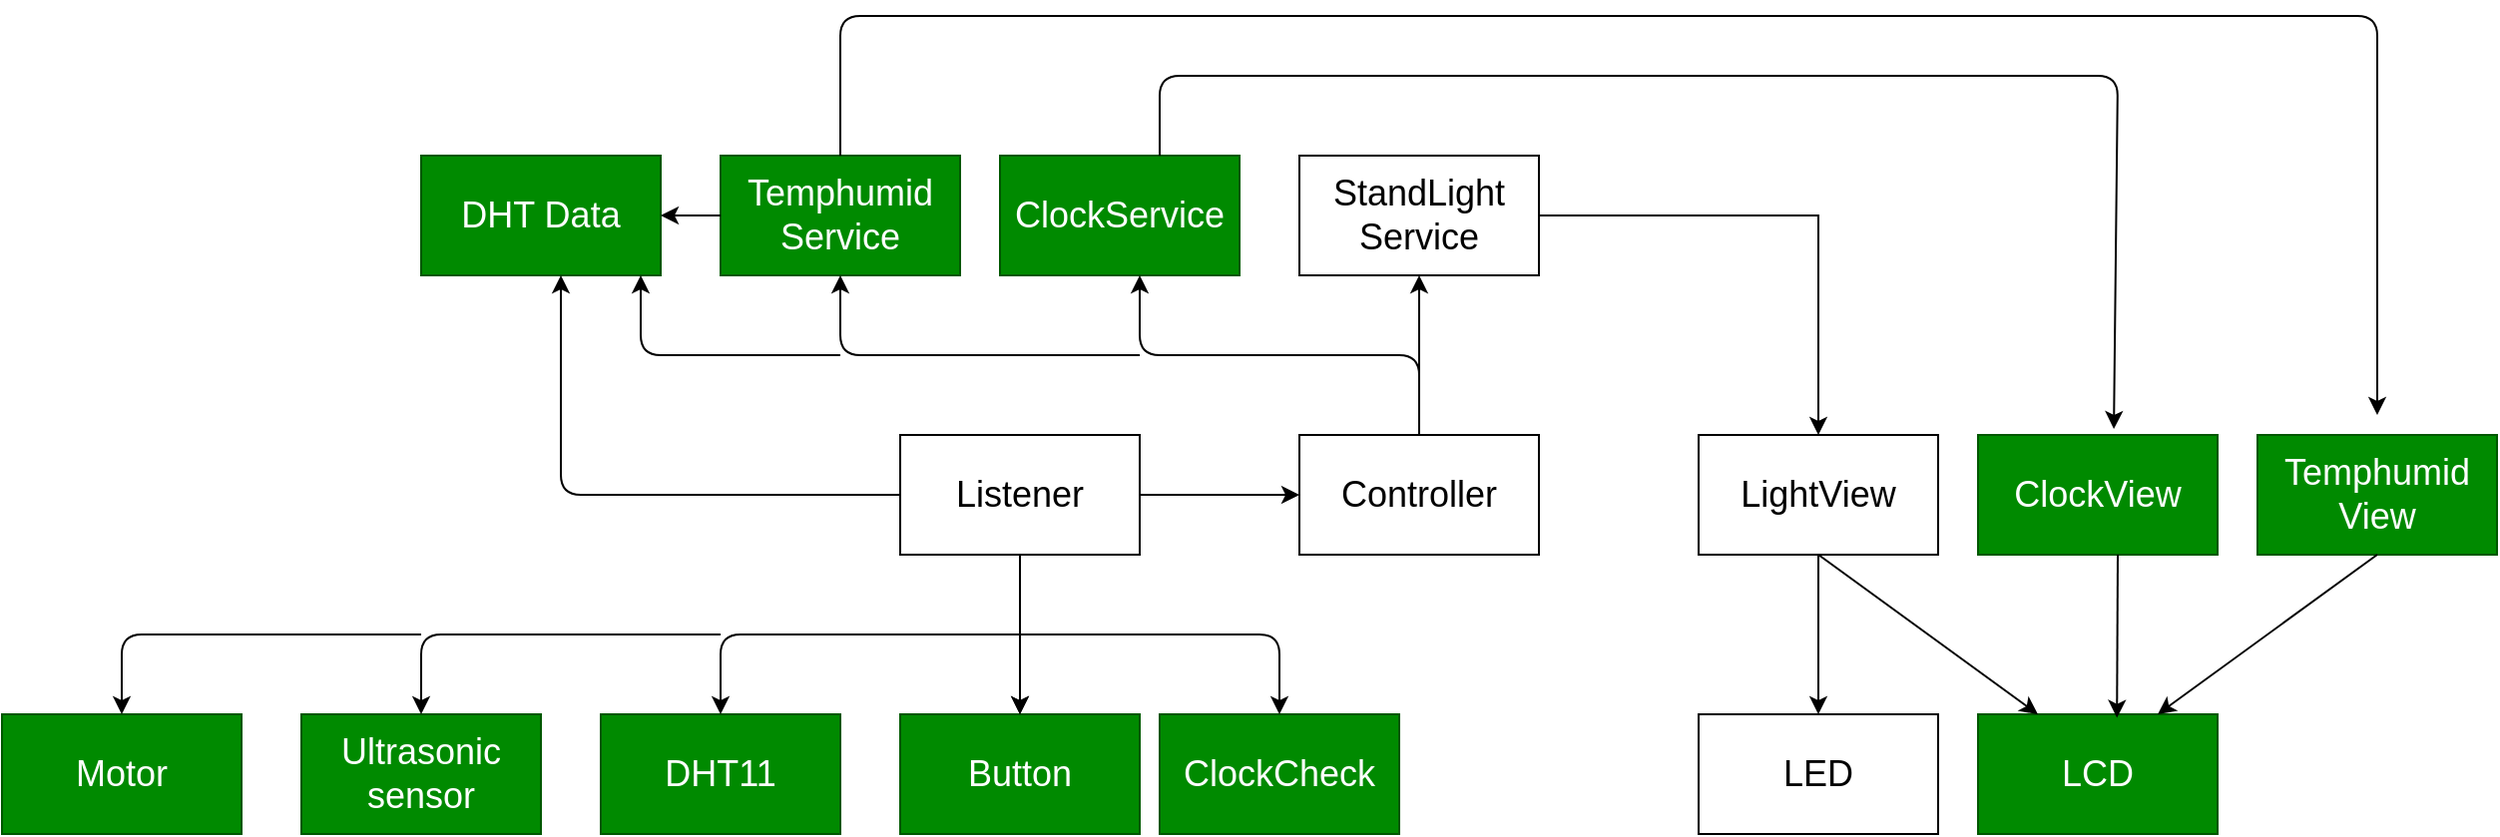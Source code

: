 <mxfile>
    <diagram id="rwZVFnb9-4XuviEcM_qo" name="페이지-1">
        <mxGraphModel dx="1801" dy="389" grid="1" gridSize="10" guides="1" tooltips="1" connect="1" arrows="1" fold="1" page="1" pageScale="1" pageWidth="827" pageHeight="1169" math="0" shadow="0">
            <root>
                <mxCell id="0"/>
                <mxCell id="1" parent="0"/>
                <mxCell id="2" value="Button" style="whiteSpace=wrap;html=1;fontSize=18;fillColor=#008a00;fontColor=#ffffff;strokeColor=#005700;" parent="1" vertex="1">
                    <mxGeometry x="110" y="400" width="120" height="60" as="geometry"/>
                </mxCell>
                <mxCell id="6" value="" style="edgeStyle=none;html=1;fontSize=18;" parent="1" source="4" target="2" edge="1">
                    <mxGeometry relative="1" as="geometry"/>
                </mxCell>
                <mxCell id="8" value="" style="edgeStyle=none;html=1;fontSize=18;" parent="1" source="4" target="7" edge="1">
                    <mxGeometry relative="1" as="geometry"/>
                </mxCell>
                <mxCell id="19" value="" style="edgeStyle=none;html=1;" parent="1" source="4" target="2" edge="1">
                    <mxGeometry relative="1" as="geometry"/>
                </mxCell>
                <mxCell id="4" value="Listener" style="whiteSpace=wrap;html=1;fontSize=18;" parent="1" vertex="1">
                    <mxGeometry x="110" y="260" width="120" height="60" as="geometry"/>
                </mxCell>
                <mxCell id="14" value="" style="edgeStyle=none;html=1;fontSize=18;" parent="1" source="7" target="13" edge="1">
                    <mxGeometry relative="1" as="geometry"/>
                </mxCell>
                <mxCell id="7" value="Controller" style="whiteSpace=wrap;html=1;fontSize=18;" parent="1" vertex="1">
                    <mxGeometry x="310" y="260" width="120" height="60" as="geometry"/>
                </mxCell>
                <mxCell id="12" value="" style="edgeStyle=none;html=1;fontSize=18;" parent="1" source="9" target="11" edge="1">
                    <mxGeometry relative="1" as="geometry"/>
                </mxCell>
                <mxCell id="9" value="LightView" style="whiteSpace=wrap;html=1;fontSize=18;" parent="1" vertex="1">
                    <mxGeometry x="510" y="260" width="120" height="60" as="geometry"/>
                </mxCell>
                <mxCell id="11" value="LED" style="whiteSpace=wrap;html=1;fontSize=18;" parent="1" vertex="1">
                    <mxGeometry x="510" y="400" width="120" height="60" as="geometry"/>
                </mxCell>
                <mxCell id="15" style="edgeStyle=orthogonalEdgeStyle;html=1;exitX=1;exitY=0.5;exitDx=0;exitDy=0;entryX=0.5;entryY=0;entryDx=0;entryDy=0;fontSize=18;rounded=0;" parent="1" source="13" target="9" edge="1">
                    <mxGeometry relative="1" as="geometry"/>
                </mxCell>
                <mxCell id="13" value="StandLight&lt;br&gt;Service" style="whiteSpace=wrap;html=1;fontSize=18;" parent="1" vertex="1">
                    <mxGeometry x="310" y="120" width="120" height="60" as="geometry"/>
                </mxCell>
                <mxCell id="5AWAFgj_eRccJyb0xr2y-15" value="LCD" style="whiteSpace=wrap;html=1;fontSize=18;fillColor=#008a00;fontColor=#ffffff;strokeColor=#005700;" parent="1" vertex="1">
                    <mxGeometry x="650" y="400" width="120" height="60" as="geometry"/>
                </mxCell>
                <mxCell id="5AWAFgj_eRccJyb0xr2y-17" value="ClockService" style="whiteSpace=wrap;html=1;fontSize=18;fillColor=#008a00;fontColor=#ffffff;strokeColor=#005700;" parent="1" vertex="1">
                    <mxGeometry x="160" y="120" width="120" height="60" as="geometry"/>
                </mxCell>
                <mxCell id="5AWAFgj_eRccJyb0xr2y-18" value="" style="endArrow=classic;html=1;" parent="1" edge="1">
                    <mxGeometry width="50" height="50" relative="1" as="geometry">
                        <mxPoint x="370" y="260" as="sourcePoint"/>
                        <mxPoint x="230" y="180" as="targetPoint"/>
                        <Array as="points">
                            <mxPoint x="370" y="220"/>
                            <mxPoint x="230" y="220"/>
                        </Array>
                    </mxGeometry>
                </mxCell>
                <mxCell id="5AWAFgj_eRccJyb0xr2y-19" value="" style="endArrow=classic;html=1;entryX=0.567;entryY=-0.05;entryDx=0;entryDy=0;entryPerimeter=0;" parent="1" target="5AWAFgj_eRccJyb0xr2y-20" edge="1">
                    <mxGeometry width="50" height="50" relative="1" as="geometry">
                        <mxPoint x="240" y="120" as="sourcePoint"/>
                        <mxPoint x="720" y="250" as="targetPoint"/>
                        <Array as="points">
                            <mxPoint x="240" y="80"/>
                            <mxPoint x="720" y="80"/>
                        </Array>
                    </mxGeometry>
                </mxCell>
                <mxCell id="5AWAFgj_eRccJyb0xr2y-20" value="ClockView" style="whiteSpace=wrap;html=1;fontSize=18;fillColor=#008a00;fontColor=#ffffff;strokeColor=#005700;" parent="1" vertex="1">
                    <mxGeometry x="650" y="260" width="120" height="60" as="geometry"/>
                </mxCell>
                <mxCell id="5AWAFgj_eRccJyb0xr2y-22" value="" style="endArrow=classic;html=1;entryX=0.58;entryY=0.03;entryDx=0;entryDy=0;entryPerimeter=0;" parent="1" target="5AWAFgj_eRccJyb0xr2y-15" edge="1">
                    <mxGeometry width="50" height="50" relative="1" as="geometry">
                        <mxPoint x="720" y="320" as="sourcePoint"/>
                        <mxPoint x="770" y="270" as="targetPoint"/>
                    </mxGeometry>
                </mxCell>
                <mxCell id="5AWAFgj_eRccJyb0xr2y-23" value="ClockCheck" style="whiteSpace=wrap;html=1;fontSize=18;fillColor=#008a00;fontColor=#ffffff;strokeColor=#005700;" parent="1" vertex="1">
                    <mxGeometry x="240" y="400" width="120" height="60" as="geometry"/>
                </mxCell>
                <mxCell id="5AWAFgj_eRccJyb0xr2y-24" value="" style="endArrow=classic;html=1;entryX=0.5;entryY=0;entryDx=0;entryDy=0;" parent="1" target="5AWAFgj_eRccJyb0xr2y-23" edge="1">
                    <mxGeometry width="50" height="50" relative="1" as="geometry">
                        <mxPoint x="170" y="360" as="sourcePoint"/>
                        <mxPoint x="310" y="360" as="targetPoint"/>
                        <Array as="points">
                            <mxPoint x="300" y="360"/>
                        </Array>
                    </mxGeometry>
                </mxCell>
                <mxCell id="16" value="" style="endArrow=classic;html=1;entryX=0.25;entryY=0;entryDx=0;entryDy=0;" parent="1" target="5AWAFgj_eRccJyb0xr2y-15" edge="1">
                    <mxGeometry width="50" height="50" relative="1" as="geometry">
                        <mxPoint x="570" y="320" as="sourcePoint"/>
                        <mxPoint x="620" y="270" as="targetPoint"/>
                    </mxGeometry>
                </mxCell>
                <mxCell id="17" value="DHT11" style="whiteSpace=wrap;html=1;fontSize=18;fillColor=#008a00;fontColor=#ffffff;strokeColor=#005700;" parent="1" vertex="1">
                    <mxGeometry x="-40" y="400" width="120" height="60" as="geometry"/>
                </mxCell>
                <mxCell id="18" value="" style="endArrow=classic;html=1;entryX=0.5;entryY=0;entryDx=0;entryDy=0;" parent="1" target="17" edge="1">
                    <mxGeometry width="50" height="50" relative="1" as="geometry">
                        <mxPoint x="170" y="360" as="sourcePoint"/>
                        <mxPoint x="45" y="280" as="targetPoint"/>
                        <Array as="points">
                            <mxPoint x="20" y="360"/>
                        </Array>
                    </mxGeometry>
                </mxCell>
                <mxCell id="20" value="Temphumid&lt;br&gt;Service" style="whiteSpace=wrap;html=1;fontSize=18;fillColor=#008a00;fontColor=#ffffff;strokeColor=#005700;" parent="1" vertex="1">
                    <mxGeometry x="20" y="120" width="120" height="60" as="geometry"/>
                </mxCell>
                <mxCell id="21" value="" style="endArrow=classic;html=1;entryX=0.5;entryY=1;entryDx=0;entryDy=0;" parent="1" target="20" edge="1">
                    <mxGeometry width="50" height="50" relative="1" as="geometry">
                        <mxPoint x="230" y="220" as="sourcePoint"/>
                        <mxPoint x="280" y="170" as="targetPoint"/>
                        <Array as="points">
                            <mxPoint x="80" y="220"/>
                        </Array>
                    </mxGeometry>
                </mxCell>
                <mxCell id="22" value="Temphumid&lt;br&gt;View" style="whiteSpace=wrap;html=1;fontSize=18;fillColor=#008a00;fontColor=#ffffff;strokeColor=#005700;" parent="1" vertex="1">
                    <mxGeometry x="790" y="260" width="120" height="60" as="geometry"/>
                </mxCell>
                <mxCell id="23" value="" style="endArrow=classic;html=1;" parent="1" edge="1">
                    <mxGeometry width="50" height="50" relative="1" as="geometry">
                        <mxPoint x="80" y="120" as="sourcePoint"/>
                        <mxPoint x="850" y="250" as="targetPoint"/>
                        <Array as="points">
                            <mxPoint x="80" y="50"/>
                            <mxPoint x="460" y="50"/>
                            <mxPoint x="850" y="50"/>
                        </Array>
                    </mxGeometry>
                </mxCell>
                <mxCell id="24" value="DHT Data" style="whiteSpace=wrap;html=1;fontSize=18;fillColor=#008a00;fontColor=#ffffff;strokeColor=#005700;" parent="1" vertex="1">
                    <mxGeometry x="-130" y="120" width="120" height="60" as="geometry"/>
                </mxCell>
                <mxCell id="25" value="" style="endArrow=classic;html=1;exitX=0;exitY=0.5;exitDx=0;exitDy=0;" parent="1" source="4" edge="1">
                    <mxGeometry width="50" height="50" relative="1" as="geometry">
                        <mxPoint x="-110" y="230" as="sourcePoint"/>
                        <mxPoint x="-60" y="180" as="targetPoint"/>
                        <Array as="points">
                            <mxPoint x="-60" y="290"/>
                        </Array>
                    </mxGeometry>
                </mxCell>
                <mxCell id="26" value="" style="endArrow=classic;html=1;" parent="1" edge="1">
                    <mxGeometry width="50" height="50" relative="1" as="geometry">
                        <mxPoint x="80" y="220" as="sourcePoint"/>
                        <mxPoint x="-20" y="180" as="targetPoint"/>
                        <Array as="points">
                            <mxPoint x="-20" y="220"/>
                        </Array>
                    </mxGeometry>
                </mxCell>
                <mxCell id="27" value="" style="endArrow=classic;html=1;entryX=1;entryY=0.5;entryDx=0;entryDy=0;" parent="1" target="24" edge="1">
                    <mxGeometry width="50" height="50" relative="1" as="geometry">
                        <mxPoint x="20" y="150" as="sourcePoint"/>
                        <mxPoint x="70" y="100" as="targetPoint"/>
                    </mxGeometry>
                </mxCell>
                <mxCell id="28" value="" style="endArrow=classic;html=1;entryX=0.75;entryY=0;entryDx=0;entryDy=0;" parent="1" target="5AWAFgj_eRccJyb0xr2y-15" edge="1">
                    <mxGeometry width="50" height="50" relative="1" as="geometry">
                        <mxPoint x="850" y="320" as="sourcePoint"/>
                        <mxPoint x="900" y="270" as="targetPoint"/>
                    </mxGeometry>
                </mxCell>
                <mxCell id="OsnrAmsnormvEPmGWo3I-28" value="Ultrasonic&lt;br&gt;sensor" style="whiteSpace=wrap;html=1;fontSize=18;fillColor=#008a00;fontColor=#ffffff;strokeColor=#005700;" parent="1" vertex="1">
                    <mxGeometry x="-190" y="400" width="120" height="60" as="geometry"/>
                </mxCell>
                <mxCell id="OsnrAmsnormvEPmGWo3I-29" value="" style="endArrow=classic;html=1;entryX=0.5;entryY=0;entryDx=0;entryDy=0;" parent="1" target="OsnrAmsnormvEPmGWo3I-28" edge="1">
                    <mxGeometry width="50" height="50" relative="1" as="geometry">
                        <mxPoint x="20" y="360" as="sourcePoint"/>
                        <mxPoint x="70" y="320" as="targetPoint"/>
                        <Array as="points">
                            <mxPoint x="-130" y="360"/>
                        </Array>
                    </mxGeometry>
                </mxCell>
                <mxCell id="29" value="Motor" style="whiteSpace=wrap;html=1;fontSize=18;fillColor=#008a00;fontColor=#ffffff;strokeColor=#005700;" vertex="1" parent="1">
                    <mxGeometry x="-340" y="400" width="120" height="60" as="geometry"/>
                </mxCell>
                <mxCell id="31" value="" style="endArrow=classic;html=1;entryX=0.5;entryY=0;entryDx=0;entryDy=0;" edge="1" parent="1" target="29">
                    <mxGeometry width="50" height="50" relative="1" as="geometry">
                        <mxPoint x="-130" y="360" as="sourcePoint"/>
                        <mxPoint x="-80" y="310" as="targetPoint"/>
                        <Array as="points">
                            <mxPoint x="-280" y="360"/>
                        </Array>
                    </mxGeometry>
                </mxCell>
            </root>
        </mxGraphModel>
    </diagram>
    <diagram id="JMYObuIH1QSER_L9iBrt" name="페이지-2">
        <mxGraphModel dx="974" dy="325" grid="1" gridSize="10" guides="1" tooltips="1" connect="1" arrows="1" fold="1" page="1" pageScale="1" pageWidth="827" pageHeight="1169" background="none" math="0" shadow="0">
            <root>
                <mxCell id="Q607Y2rKxZQUFugG3BdK-0"/>
                <mxCell id="Q607Y2rKxZQUFugG3BdK-1" parent="Q607Y2rKxZQUFugG3BdK-0"/>
                <mxCell id="XUThxh31XiLSm-2z7mRA-0" value="Button" style="whiteSpace=wrap;html=1;fontSize=18;" parent="Q607Y2rKxZQUFugG3BdK-1" vertex="1">
                    <mxGeometry x="150" y="220" width="120" height="60" as="geometry"/>
                </mxCell>
                <mxCell id="XUThxh31XiLSm-2z7mRA-1" value="" style="edgeStyle=none;html=1;fontSize=18;" parent="Q607Y2rKxZQUFugG3BdK-1" source="XUThxh31XiLSm-2z7mRA-2" target="XUThxh31XiLSm-2z7mRA-0" edge="1">
                    <mxGeometry relative="1" as="geometry"/>
                </mxCell>
                <mxCell id="Xn4zP_rzqBb-KwKWEkbt-1" style="edgeStyle=orthogonalEdgeStyle;rounded=0;html=1;exitX=1;exitY=0.5;exitDx=0;exitDy=0;fontSize=18;" parent="Q607Y2rKxZQUFugG3BdK-1" source="XUThxh31XiLSm-2z7mRA-2" target="Xn4zP_rzqBb-KwKWEkbt-0" edge="1">
                    <mxGeometry relative="1" as="geometry"/>
                </mxCell>
                <mxCell id="XUThxh31XiLSm-2z7mRA-2" value="Listener" style="whiteSpace=wrap;html=1;fontSize=18;" parent="Q607Y2rKxZQUFugG3BdK-1" vertex="1">
                    <mxGeometry x="150" y="80" width="120" height="60" as="geometry"/>
                </mxCell>
                <mxCell id="XUThxh31XiLSm-2z7mRA-3" value="LED" style="whiteSpace=wrap;html=1;fontSize=18;" parent="Q607Y2rKxZQUFugG3BdK-1" vertex="1">
                    <mxGeometry x="540" y="220" width="120" height="60" as="geometry"/>
                </mxCell>
                <mxCell id="XUThxh31XiLSm-2z7mRA-6" value="이벤트 감시 기능" style="text;html=1;align=center;verticalAlign=middle;resizable=0;points=[];autosize=1;strokeColor=none;fillColor=none;fontSize=18;" parent="Q607Y2rKxZQUFugG3BdK-1" vertex="1">
                    <mxGeometry x="130" y="50" width="150" height="30" as="geometry"/>
                </mxCell>
                <mxCell id="z8fZrk0xQkMEeZACTWGU-1" style="edgeStyle=orthogonalEdgeStyle;rounded=0;html=1;exitX=1;exitY=0.5;exitDx=0;exitDy=0;entryX=0;entryY=0.5;entryDx=0;entryDy=0;fontSize=18;" parent="Q607Y2rKxZQUFugG3BdK-1" source="Xn4zP_rzqBb-KwKWEkbt-0" target="z8fZrk0xQkMEeZACTWGU-0" edge="1">
                    <mxGeometry relative="1" as="geometry"/>
                </mxCell>
                <mxCell id="Xn4zP_rzqBb-KwKWEkbt-0" value="controller" style="whiteSpace=wrap;html=1;fontSize=18;" parent="Q607Y2rKxZQUFugG3BdK-1" vertex="1">
                    <mxGeometry x="350" y="80" width="120" height="60" as="geometry"/>
                </mxCell>
                <mxCell id="z8fZrk0xQkMEeZACTWGU-2" style="edgeStyle=orthogonalEdgeStyle;rounded=0;html=1;exitX=0.5;exitY=1;exitDx=0;exitDy=0;fontSize=18;" parent="Q607Y2rKxZQUFugG3BdK-1" source="z8fZrk0xQkMEeZACTWGU-0" target="XUThxh31XiLSm-2z7mRA-3" edge="1">
                    <mxGeometry relative="1" as="geometry"/>
                </mxCell>
                <mxCell id="z8fZrk0xQkMEeZACTWGU-0" value="View" style="whiteSpace=wrap;html=1;fontSize=18;" parent="Q607Y2rKxZQUFugG3BdK-1" vertex="1">
                    <mxGeometry x="540" y="80" width="120" height="60" as="geometry"/>
                </mxCell>
                <mxCell id="_Sfnj0NwWYwx7ZMQ4_mJ-0" value="Data 분배" style="text;html=1;align=center;verticalAlign=middle;resizable=0;points=[];autosize=1;strokeColor=none;fillColor=none;fontSize=18;" parent="Q607Y2rKxZQUFugG3BdK-1" vertex="1">
                    <mxGeometry x="365" y="50" width="90" height="30" as="geometry"/>
                </mxCell>
                <mxCell id="_Sfnj0NwWYwx7ZMQ4_mJ-1" value="출력담당" style="text;html=1;align=center;verticalAlign=middle;resizable=0;points=[];autosize=1;strokeColor=none;fillColor=none;fontSize=18;" parent="Q607Y2rKxZQUFugG3BdK-1" vertex="1">
                    <mxGeometry x="555" y="50" width="90" height="30" as="geometry"/>
                </mxCell>
                <mxCell id="_Sfnj0NwWYwx7ZMQ4_mJ-2" value="밝기 조정 버튼" style="text;html=1;align=center;verticalAlign=middle;resizable=0;points=[];autosize=1;strokeColor=none;fillColor=none;fontSize=18;" parent="Q607Y2rKxZQUFugG3BdK-1" vertex="1">
                    <mxGeometry x="145" y="280" width="130" height="30" as="geometry"/>
                </mxCell>
                <mxCell id="_Sfnj0NwWYwx7ZMQ4_mJ-3" value="밝기에 따른 LED 개수 on/off" style="text;html=1;align=center;verticalAlign=middle;resizable=0;points=[];autosize=1;strokeColor=none;fillColor=none;fontSize=18;" parent="Q607Y2rKxZQUFugG3BdK-1" vertex="1">
                    <mxGeometry x="480" y="280" width="240" height="30" as="geometry"/>
                </mxCell>
                <mxCell id="_Sfnj0NwWYwx7ZMQ4_mJ-4" value="&lt;font style=&quot;font-size: 10px&quot;&gt;1&lt;/font&gt;" style="text;html=1;align=center;verticalAlign=middle;resizable=0;points=[];autosize=1;strokeColor=none;fillColor=none;fontSize=18;" parent="Q607Y2rKxZQUFugG3BdK-1" vertex="1">
                    <mxGeometry x="210" y="130" width="20" height="30" as="geometry"/>
                </mxCell>
                <mxCell id="_Sfnj0NwWYwx7ZMQ4_mJ-5" value="&lt;font style=&quot;font-size: 10px&quot;&gt;1&lt;/font&gt;" style="text;html=1;align=center;verticalAlign=middle;resizable=0;points=[];autosize=1;strokeColor=none;fillColor=none;fontSize=18;" parent="Q607Y2rKxZQUFugG3BdK-1" vertex="1">
                    <mxGeometry x="210" y="190" width="20" height="30" as="geometry"/>
                </mxCell>
                <mxCell id="_Sfnj0NwWYwx7ZMQ4_mJ-6" value="&lt;font style=&quot;font-size: 10px&quot;&gt;1&lt;/font&gt;" style="text;html=1;align=center;verticalAlign=middle;resizable=0;points=[];autosize=1;strokeColor=none;fillColor=none;fontSize=18;" parent="Q607Y2rKxZQUFugG3BdK-1" vertex="1">
                    <mxGeometry x="570" y="130" width="20" height="30" as="geometry"/>
                </mxCell>
                <mxCell id="_Sfnj0NwWYwx7ZMQ4_mJ-9" value="&lt;font style=&quot;font-size: 10px&quot;&gt;5&lt;/font&gt;" style="text;html=1;align=center;verticalAlign=middle;resizable=0;points=[];autosize=1;strokeColor=none;fillColor=none;fontSize=18;" parent="Q607Y2rKxZQUFugG3BdK-1" vertex="1">
                    <mxGeometry x="570" y="190" width="20" height="30" as="geometry"/>
                </mxCell>
            </root>
        </mxGraphModel>
    </diagram>
    <diagram id="ht8R60_hNru5M8OwtT-Q" name="페이지-3">
        <mxGraphModel dx="974" dy="325" grid="1" gridSize="10" guides="1" tooltips="1" connect="1" arrows="1" fold="1" page="1" pageScale="1" pageWidth="827" pageHeight="1169" math="0" shadow="0">
            <root>
                <mxCell id="p3mRSG3cKccDTSAAewCc-0"/>
                <mxCell id="p3mRSG3cKccDTSAAewCc-1" parent="p3mRSG3cKccDTSAAewCc-0"/>
                <mxCell id="L5CqpGbmgFwsVIx_IcjU-0" value="Button" style="whiteSpace=wrap;html=1;fontSize=18;" parent="p3mRSG3cKccDTSAAewCc-1" vertex="1">
                    <mxGeometry x="150" y="470" width="120" height="60" as="geometry"/>
                </mxCell>
                <mxCell id="L5CqpGbmgFwsVIx_IcjU-1" value="" style="edgeStyle=none;html=1;fontSize=18;" parent="p3mRSG3cKccDTSAAewCc-1" source="L5CqpGbmgFwsVIx_IcjU-3" target="L5CqpGbmgFwsVIx_IcjU-0" edge="1">
                    <mxGeometry relative="1" as="geometry"/>
                </mxCell>
                <mxCell id="L5CqpGbmgFwsVIx_IcjU-2" style="edgeStyle=orthogonalEdgeStyle;rounded=0;html=1;exitX=1;exitY=0.5;exitDx=0;exitDy=0;fontSize=18;" parent="p3mRSG3cKccDTSAAewCc-1" source="L5CqpGbmgFwsVIx_IcjU-3" target="L5CqpGbmgFwsVIx_IcjU-7" edge="1">
                    <mxGeometry relative="1" as="geometry"/>
                </mxCell>
                <mxCell id="L5CqpGbmgFwsVIx_IcjU-3" value="Listener" style="whiteSpace=wrap;html=1;fontSize=18;" parent="p3mRSG3cKccDTSAAewCc-1" vertex="1">
                    <mxGeometry x="150" y="330" width="120" height="60" as="geometry"/>
                </mxCell>
                <mxCell id="L5CqpGbmgFwsVIx_IcjU-4" value="LED" style="whiteSpace=wrap;html=1;fontSize=18;" parent="p3mRSG3cKccDTSAAewCc-1" vertex="1">
                    <mxGeometry x="540" y="470" width="120" height="60" as="geometry"/>
                </mxCell>
                <mxCell id="L5CqpGbmgFwsVIx_IcjU-5" value="이벤트 감시 기능" style="text;html=1;align=center;verticalAlign=middle;resizable=0;points=[];autosize=1;strokeColor=none;fillColor=none;fontSize=18;" parent="p3mRSG3cKccDTSAAewCc-1" vertex="1">
                    <mxGeometry x="130" y="300" width="150" height="30" as="geometry"/>
                </mxCell>
                <mxCell id="L5CqpGbmgFwsVIx_IcjU-7" value="controller" style="whiteSpace=wrap;html=1;fontSize=18;" parent="p3mRSG3cKccDTSAAewCc-1" vertex="1">
                    <mxGeometry x="350" y="330" width="120" height="60" as="geometry"/>
                </mxCell>
                <mxCell id="L5CqpGbmgFwsVIx_IcjU-8" style="edgeStyle=orthogonalEdgeStyle;rounded=0;html=1;exitX=0.5;exitY=1;exitDx=0;exitDy=0;fontSize=18;" parent="p3mRSG3cKccDTSAAewCc-1" source="L5CqpGbmgFwsVIx_IcjU-9" target="L5CqpGbmgFwsVIx_IcjU-4" edge="1">
                    <mxGeometry relative="1" as="geometry"/>
                </mxCell>
                <mxCell id="L5CqpGbmgFwsVIx_IcjU-9" value="View" style="whiteSpace=wrap;html=1;fontSize=18;" parent="p3mRSG3cKccDTSAAewCc-1" vertex="1">
                    <mxGeometry x="540" y="330" width="120" height="60" as="geometry"/>
                </mxCell>
                <mxCell id="L5CqpGbmgFwsVIx_IcjU-10" value="Data 분배" style="text;html=1;align=center;verticalAlign=middle;resizable=0;points=[];autosize=1;strokeColor=none;fillColor=none;fontSize=18;" parent="p3mRSG3cKccDTSAAewCc-1" vertex="1">
                    <mxGeometry x="365" y="400" width="90" height="30" as="geometry"/>
                </mxCell>
                <mxCell id="L5CqpGbmgFwsVIx_IcjU-11" value="출력담당" style="text;html=1;align=center;verticalAlign=middle;resizable=0;points=[];autosize=1;strokeColor=none;fillColor=none;fontSize=18;" parent="p3mRSG3cKccDTSAAewCc-1" vertex="1">
                    <mxGeometry x="555" y="300" width="90" height="30" as="geometry"/>
                </mxCell>
                <mxCell id="L5CqpGbmgFwsVIx_IcjU-12" value="밝기 조정 버튼" style="text;html=1;align=center;verticalAlign=middle;resizable=0;points=[];autosize=1;strokeColor=none;fillColor=none;fontSize=18;" parent="p3mRSG3cKccDTSAAewCc-1" vertex="1">
                    <mxGeometry x="145" y="530" width="130" height="30" as="geometry"/>
                </mxCell>
                <mxCell id="L5CqpGbmgFwsVIx_IcjU-13" value="밝기에 따른 LED 개수 on/off" style="text;html=1;align=center;verticalAlign=middle;resizable=0;points=[];autosize=1;strokeColor=none;fillColor=none;fontSize=18;" parent="p3mRSG3cKccDTSAAewCc-1" vertex="1">
                    <mxGeometry x="480" y="530" width="240" height="30" as="geometry"/>
                </mxCell>
                <mxCell id="L5CqpGbmgFwsVIx_IcjU-14" value="&lt;font style=&quot;font-size: 10px&quot;&gt;1&lt;/font&gt;" style="text;html=1;align=center;verticalAlign=middle;resizable=0;points=[];autosize=1;strokeColor=none;fillColor=none;fontSize=18;" parent="p3mRSG3cKccDTSAAewCc-1" vertex="1">
                    <mxGeometry x="210" y="380" width="20" height="30" as="geometry"/>
                </mxCell>
                <mxCell id="L5CqpGbmgFwsVIx_IcjU-15" value="&lt;font style=&quot;font-size: 10px&quot;&gt;1&lt;/font&gt;" style="text;html=1;align=center;verticalAlign=middle;resizable=0;points=[];autosize=1;strokeColor=none;fillColor=none;fontSize=18;" parent="p3mRSG3cKccDTSAAewCc-1" vertex="1">
                    <mxGeometry x="210" y="440" width="20" height="30" as="geometry"/>
                </mxCell>
                <mxCell id="L5CqpGbmgFwsVIx_IcjU-16" value="&lt;font style=&quot;font-size: 10px&quot;&gt;1&lt;/font&gt;" style="text;html=1;align=center;verticalAlign=middle;resizable=0;points=[];autosize=1;strokeColor=none;fillColor=none;fontSize=18;" parent="p3mRSG3cKccDTSAAewCc-1" vertex="1">
                    <mxGeometry x="570" y="380" width="20" height="30" as="geometry"/>
                </mxCell>
                <mxCell id="L5CqpGbmgFwsVIx_IcjU-17" value="&lt;font style=&quot;font-size: 10px&quot;&gt;5&lt;/font&gt;" style="text;html=1;align=center;verticalAlign=middle;resizable=0;points=[];autosize=1;strokeColor=none;fillColor=none;fontSize=18;" parent="p3mRSG3cKccDTSAAewCc-1" vertex="1">
                    <mxGeometry x="570" y="440" width="20" height="30" as="geometry"/>
                </mxCell>
                <mxCell id="L5CqpGbmgFwsVIx_IcjU-19" value="" style="endArrow=classic;html=1;" parent="p3mRSG3cKccDTSAAewCc-1" edge="1">
                    <mxGeometry width="50" height="50" relative="1" as="geometry">
                        <mxPoint x="409.5" y="330" as="sourcePoint"/>
                        <mxPoint x="409.5" y="260" as="targetPoint"/>
                        <Array as="points">
                            <mxPoint x="409.5" y="300"/>
                        </Array>
                    </mxGeometry>
                </mxCell>
                <mxCell id="L5CqpGbmgFwsVIx_IcjU-20" value="Service" style="whiteSpace=wrap;html=1;fontSize=18;" parent="p3mRSG3cKccDTSAAewCc-1" vertex="1">
                    <mxGeometry x="350" y="190" width="120" height="60" as="geometry"/>
                </mxCell>
                <mxCell id="L5CqpGbmgFwsVIx_IcjU-21" value="상태 머신" style="text;html=1;align=center;verticalAlign=middle;resizable=0;points=[];autosize=1;strokeColor=none;fillColor=none;fontSize=18;" parent="p3mRSG3cKccDTSAAewCc-1" vertex="1">
                    <mxGeometry x="365" y="160" width="90" height="30" as="geometry"/>
                </mxCell>
                <mxCell id="L5CqpGbmgFwsVIx_IcjU-23" value="" style="endArrow=classic;html=1;entryX=0.522;entryY=-0.033;entryDx=0;entryDy=0;entryPerimeter=0;" parent="p3mRSG3cKccDTSAAewCc-1" target="L5CqpGbmgFwsVIx_IcjU-11" edge="1">
                    <mxGeometry width="50" height="50" relative="1" as="geometry">
                        <mxPoint x="490" y="210" as="sourcePoint"/>
                        <mxPoint x="540" y="170" as="targetPoint"/>
                        <Array as="points">
                            <mxPoint x="602" y="210"/>
                        </Array>
                    </mxGeometry>
                </mxCell>
                <mxCell id="L5CqpGbmgFwsVIx_IcjU-24" value="&amp;lt;&amp;lt;enum&amp;gt;&amp;gt;&lt;br&gt;lightstate" style="whiteSpace=wrap;html=1;fontSize=18;" parent="p3mRSG3cKccDTSAAewCc-1" vertex="1">
                    <mxGeometry x="520" y="110" width="120" height="60" as="geometry"/>
                </mxCell>
                <mxCell id="L5CqpGbmgFwsVIx_IcjU-27" value="" style="endArrow=classic;html=1;" parent="p3mRSG3cKccDTSAAewCc-1" edge="1">
                    <mxGeometry width="50" height="50" relative="1" as="geometry">
                        <mxPoint x="620" y="290" as="sourcePoint"/>
                        <mxPoint x="620" y="180" as="targetPoint"/>
                    </mxGeometry>
                </mxCell>
                <mxCell id="L5CqpGbmgFwsVIx_IcjU-28" value="" style="endArrow=classic;html=1;" parent="p3mRSG3cKccDTSAAewCc-1" edge="1">
                    <mxGeometry width="50" height="50" relative="1" as="geometry">
                        <mxPoint x="405" y="160" as="sourcePoint"/>
                        <mxPoint x="510" y="140" as="targetPoint"/>
                        <Array as="points">
                            <mxPoint x="405" y="140"/>
                        </Array>
                    </mxGeometry>
                </mxCell>
            </root>
        </mxGraphModel>
    </diagram>
</mxfile>